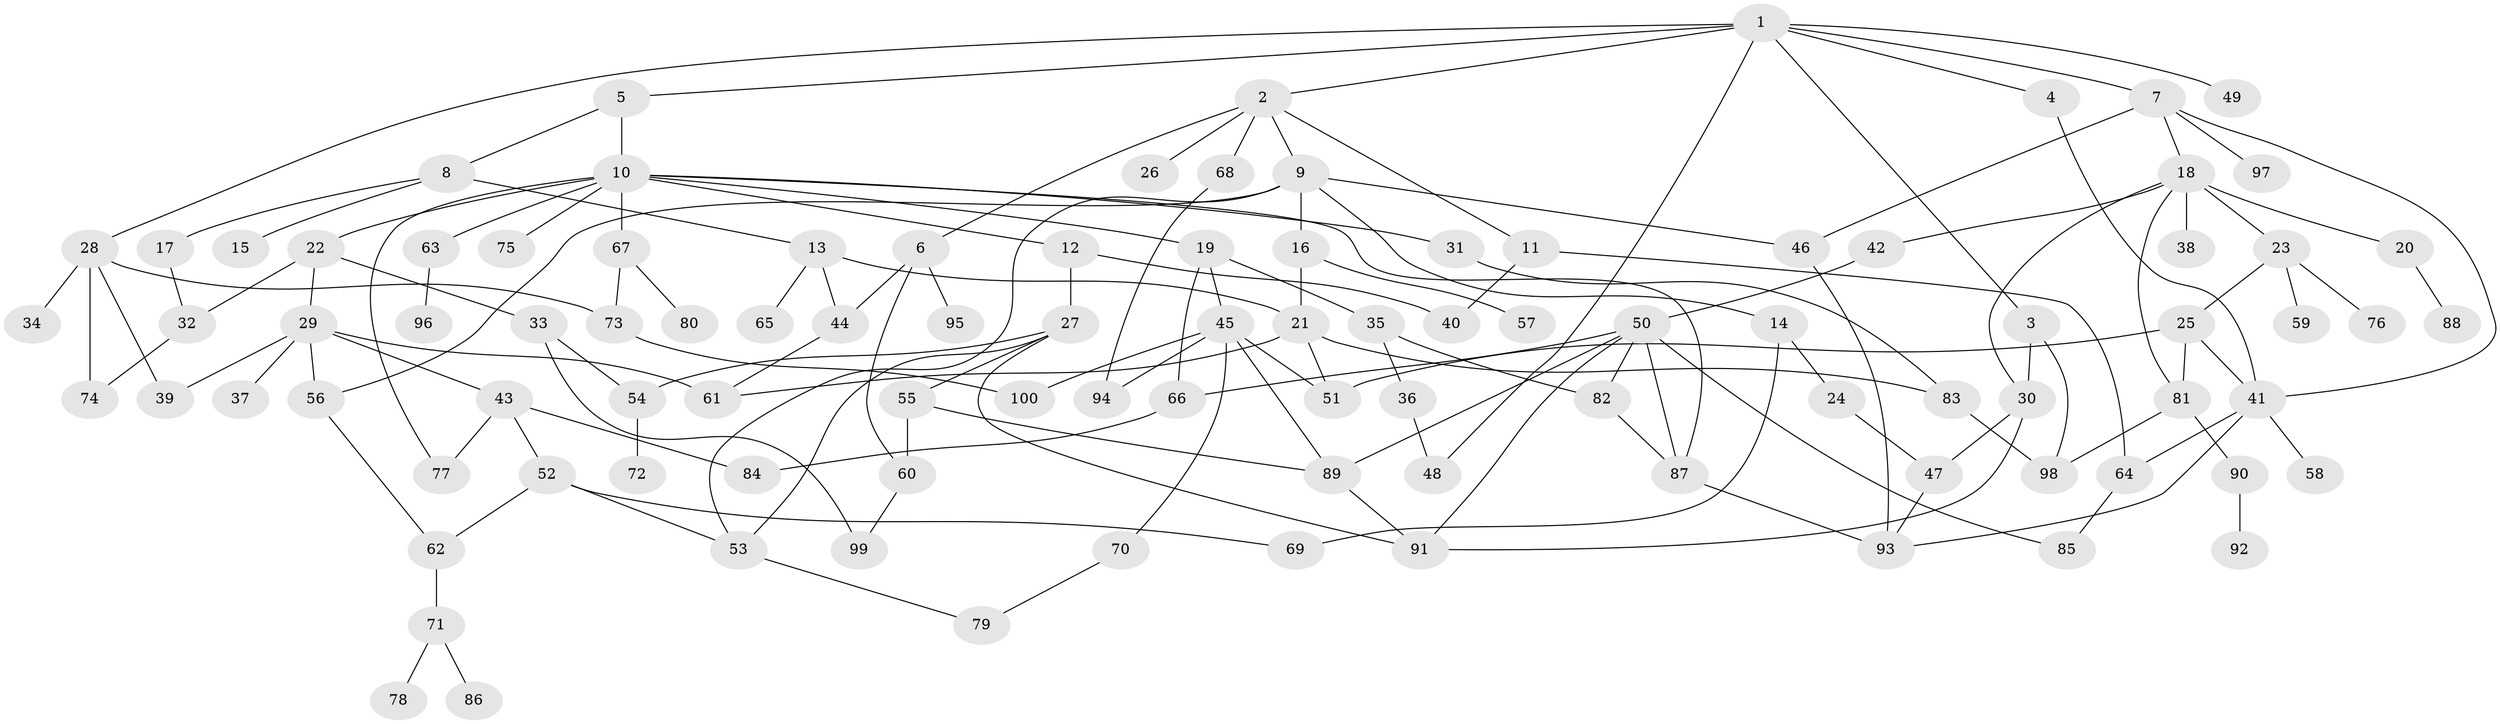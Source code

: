 // Generated by graph-tools (version 1.1) at 2025/01/03/09/25 03:01:08]
// undirected, 100 vertices, 147 edges
graph export_dot {
graph [start="1"]
  node [color=gray90,style=filled];
  1;
  2;
  3;
  4;
  5;
  6;
  7;
  8;
  9;
  10;
  11;
  12;
  13;
  14;
  15;
  16;
  17;
  18;
  19;
  20;
  21;
  22;
  23;
  24;
  25;
  26;
  27;
  28;
  29;
  30;
  31;
  32;
  33;
  34;
  35;
  36;
  37;
  38;
  39;
  40;
  41;
  42;
  43;
  44;
  45;
  46;
  47;
  48;
  49;
  50;
  51;
  52;
  53;
  54;
  55;
  56;
  57;
  58;
  59;
  60;
  61;
  62;
  63;
  64;
  65;
  66;
  67;
  68;
  69;
  70;
  71;
  72;
  73;
  74;
  75;
  76;
  77;
  78;
  79;
  80;
  81;
  82;
  83;
  84;
  85;
  86;
  87;
  88;
  89;
  90;
  91;
  92;
  93;
  94;
  95;
  96;
  97;
  98;
  99;
  100;
  1 -- 2;
  1 -- 3;
  1 -- 4;
  1 -- 5;
  1 -- 7;
  1 -- 28;
  1 -- 49;
  1 -- 48;
  2 -- 6;
  2 -- 9;
  2 -- 11;
  2 -- 26;
  2 -- 68;
  3 -- 30;
  3 -- 98;
  4 -- 41;
  5 -- 8;
  5 -- 10;
  6 -- 95;
  6 -- 44;
  6 -- 60;
  7 -- 18;
  7 -- 41;
  7 -- 97;
  7 -- 46;
  8 -- 13;
  8 -- 15;
  8 -- 17;
  9 -- 14;
  9 -- 16;
  9 -- 46;
  9 -- 56;
  9 -- 53;
  10 -- 12;
  10 -- 19;
  10 -- 22;
  10 -- 31;
  10 -- 63;
  10 -- 67;
  10 -- 75;
  10 -- 77;
  10 -- 87;
  11 -- 40;
  11 -- 64;
  12 -- 27;
  12 -- 40;
  13 -- 21;
  13 -- 44;
  13 -- 65;
  14 -- 24;
  14 -- 69;
  16 -- 57;
  16 -- 21;
  17 -- 32;
  18 -- 20;
  18 -- 23;
  18 -- 38;
  18 -- 42;
  18 -- 81;
  18 -- 30;
  19 -- 35;
  19 -- 45;
  19 -- 66;
  20 -- 88;
  21 -- 61;
  21 -- 83;
  21 -- 51;
  22 -- 29;
  22 -- 32;
  22 -- 33;
  23 -- 25;
  23 -- 59;
  23 -- 76;
  24 -- 47;
  25 -- 51;
  25 -- 41;
  25 -- 81;
  27 -- 53;
  27 -- 54;
  27 -- 55;
  27 -- 91;
  28 -- 34;
  28 -- 39;
  28 -- 73;
  28 -- 74;
  29 -- 37;
  29 -- 43;
  29 -- 39;
  29 -- 56;
  29 -- 61;
  30 -- 47;
  30 -- 91;
  31 -- 83;
  32 -- 74;
  33 -- 54;
  33 -- 99;
  35 -- 36;
  35 -- 82;
  36 -- 48;
  41 -- 58;
  41 -- 64;
  41 -- 93;
  42 -- 50;
  43 -- 52;
  43 -- 77;
  43 -- 84;
  44 -- 61;
  45 -- 70;
  45 -- 94;
  45 -- 100;
  45 -- 89;
  45 -- 51;
  46 -- 93;
  47 -- 93;
  50 -- 66;
  50 -- 85;
  50 -- 91;
  50 -- 89;
  50 -- 82;
  50 -- 87;
  52 -- 62;
  52 -- 69;
  52 -- 53;
  53 -- 79;
  54 -- 72;
  55 -- 60;
  55 -- 89;
  56 -- 62;
  60 -- 99;
  62 -- 71;
  63 -- 96;
  64 -- 85;
  66 -- 84;
  67 -- 80;
  67 -- 73;
  68 -- 94;
  70 -- 79;
  71 -- 78;
  71 -- 86;
  73 -- 100;
  81 -- 90;
  81 -- 98;
  82 -- 87;
  83 -- 98;
  87 -- 93;
  89 -- 91;
  90 -- 92;
}
